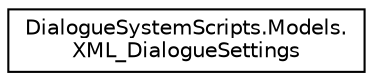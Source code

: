 digraph "Graphical Class Hierarchy"
{
  edge [fontname="Helvetica",fontsize="10",labelfontname="Helvetica",labelfontsize="10"];
  node [fontname="Helvetica",fontsize="10",shape=record];
  rankdir="LR";
  Node0 [label="DialogueSystemScripts.Models.\lXML_DialogueSettings",height=0.2,width=0.4,color="black", fillcolor="white", style="filled",URL="$class_dialogue_system_scripts_1_1_models_1_1_x_m_l___dialogue_settings.html",tooltip="Класс настроек диалога из XML. "];
}
